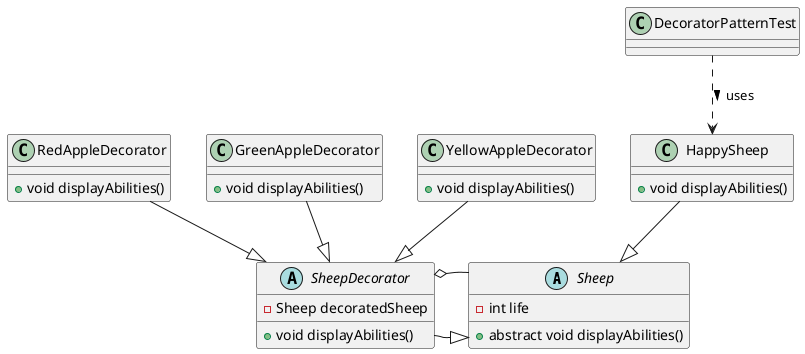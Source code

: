 @startuml

' 抽象组件
abstract class Sheep {
    - int life
    + abstract void displayAbilities()
}

' 具体组件
class HappySheep {
    + void displayAbilities()
}

' 抽象装饰器
abstract class SheepDecorator {
    - Sheep decoratedSheep
    + void displayAbilities()
}

' 具体装饰器
class RedAppleDecorator {
    + void displayAbilities()
}

class GreenAppleDecorator {
    + void displayAbilities()
}

class YellowAppleDecorator {
    + void displayAbilities()
}

' 测试类
class DecoratorPatternTest {
}

' 泛化关系，表示继承
HappySheep --|> Sheep
SheepDecorator -|> Sheep

' 关联关系，特别是在装饰器模式中的关联关系
SheepDecorator o-- Sheep

' 具体的装饰器关系
RedAppleDecorator --|> SheepDecorator
GreenAppleDecorator --|> SheepDecorator
YellowAppleDecorator --|> SheepDecorator

' 测试类与具体构件的依赖关系
DecoratorPatternTest .down.> HappySheep : uses >

@enduml
